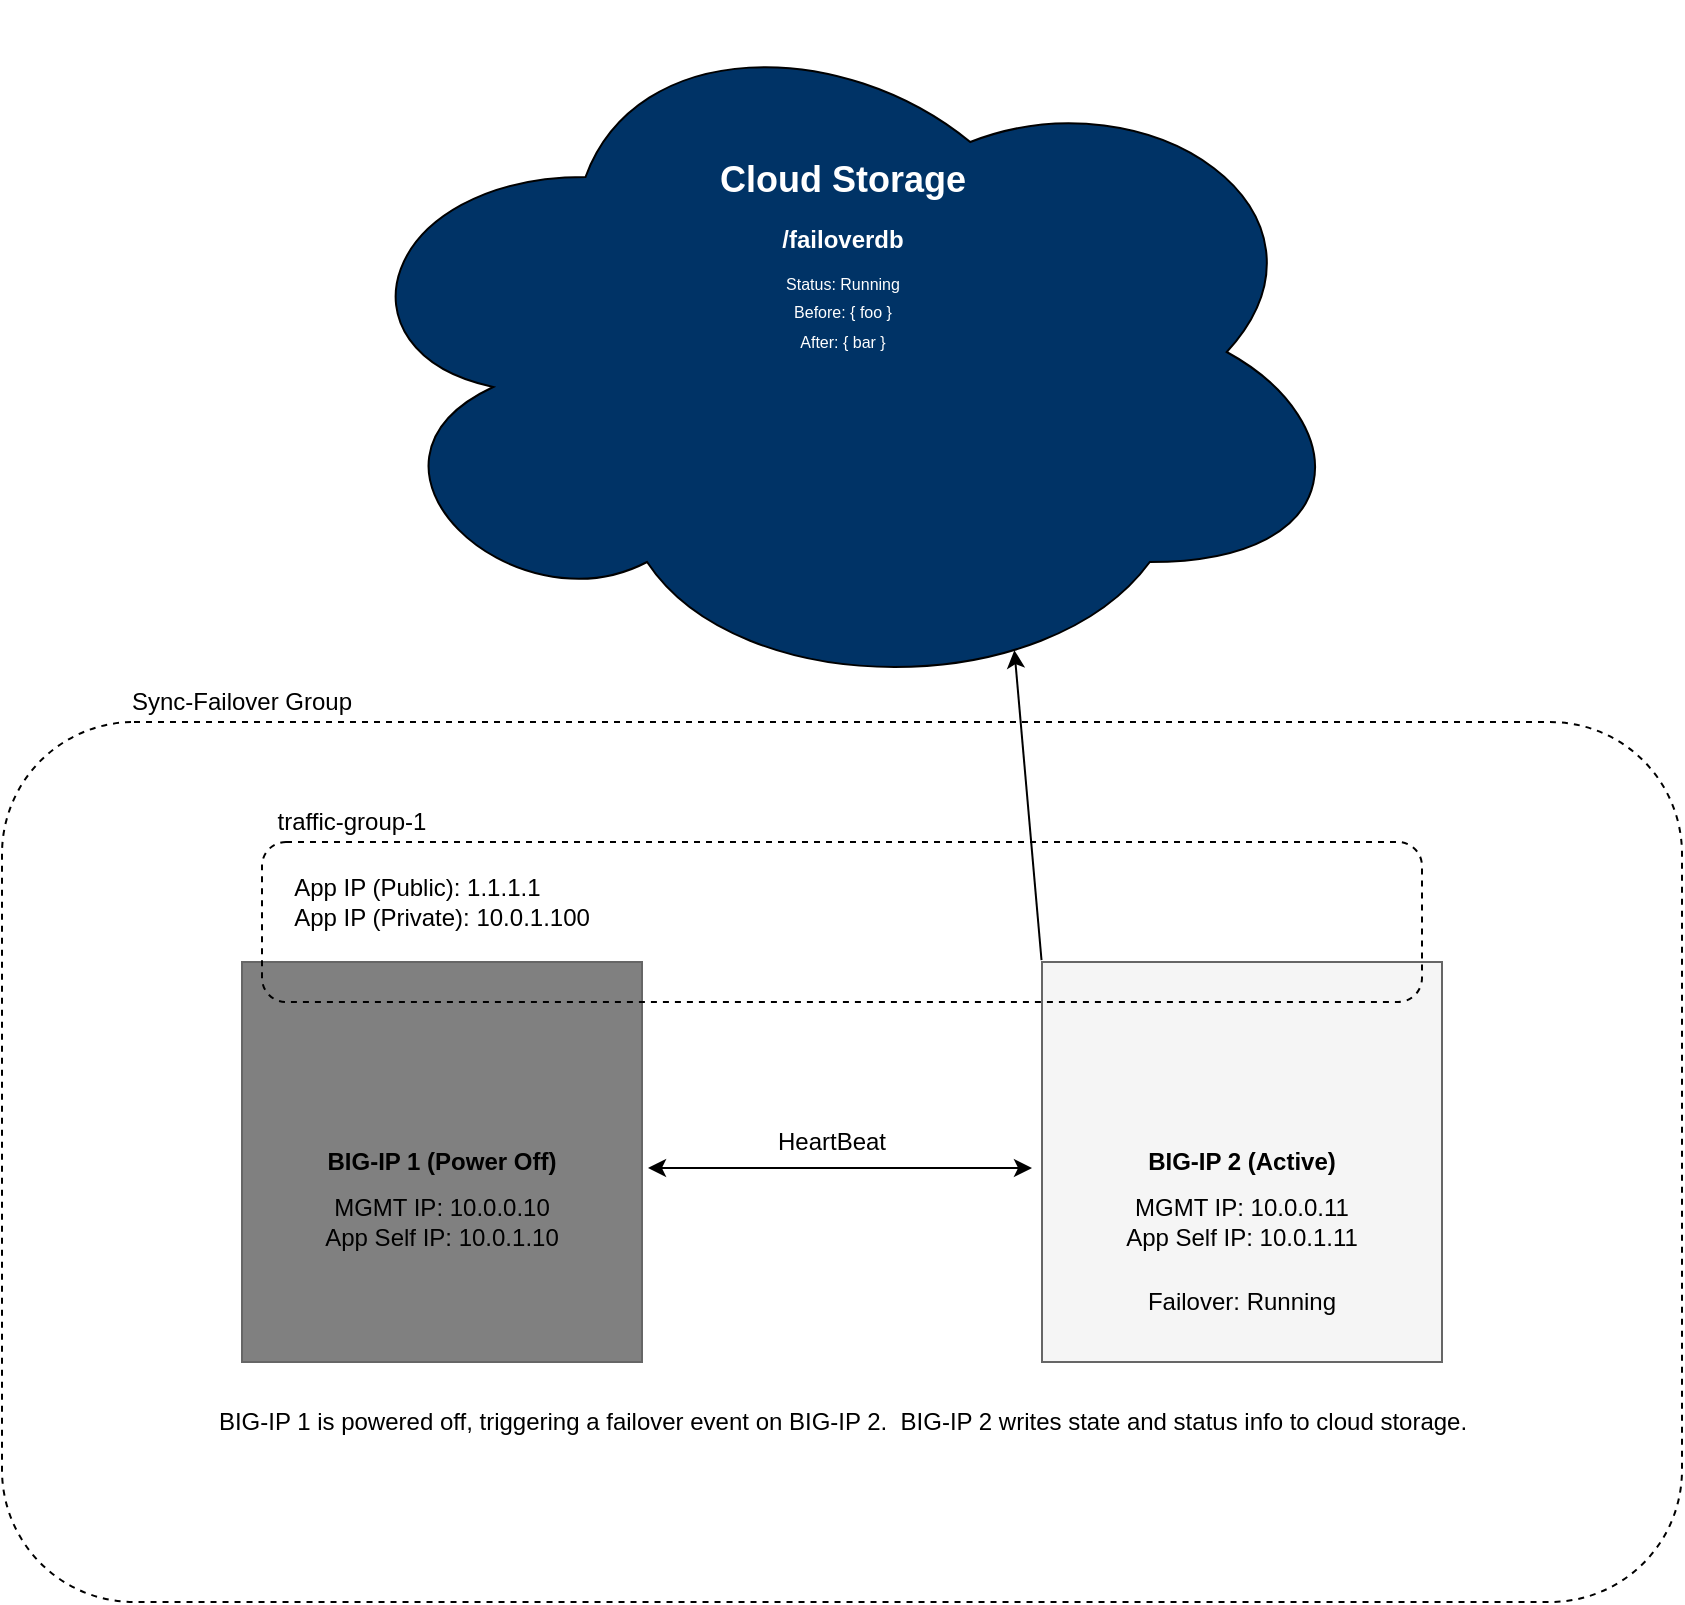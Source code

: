 <mxfile version="11.0.5" type="device"><diagram id="eI90SX1V7MTa96-vv6aa" name="Page-1"><mxGraphModel dx="1446" dy="1118" grid="1" gridSize="10" guides="1" tooltips="1" connect="1" arrows="1" fold="1" page="1" pageScale="1" pageWidth="1100" pageHeight="850" math="0" shadow="0"><root><mxCell id="0"/><mxCell id="1" parent="0"/><mxCell id="PXbsjMqz8LFnilcHeZH9-1" value="" style="rounded=1;whiteSpace=wrap;html=1;dashed=1;fillColor=none;" vertex="1" parent="1"><mxGeometry x="120" y="371" width="840" height="440" as="geometry"/></mxCell><mxCell id="PXbsjMqz8LFnilcHeZH9-2" value="" style="verticalLabelPosition=bottom;verticalAlign=top;html=1;shape=mxgraph.basic.rect;fillColor=#808080;fillColor2=none;strokeColor=#666666;strokeWidth=1;size=20;indent=5;fontColor=#333333;" vertex="1" parent="1"><mxGeometry x="240" y="491" width="200" height="200" as="geometry"/></mxCell><mxCell id="PXbsjMqz8LFnilcHeZH9-3" value="" style="verticalLabelPosition=bottom;verticalAlign=top;html=1;shape=mxgraph.basic.rect;fillColor=#f5f5f5;fillColor2=none;strokeColor=#666666;strokeWidth=1;size=20;indent=5;fontColor=#333333;" vertex="1" parent="1"><mxGeometry x="640" y="491" width="200" height="200" as="geometry"/></mxCell><mxCell id="PXbsjMqz8LFnilcHeZH9-4" value="" style="endArrow=classic;startArrow=classic;html=1;exitX=1.015;exitY=0.515;exitDx=0;exitDy=0;exitPerimeter=0;" edge="1" parent="1" source="PXbsjMqz8LFnilcHeZH9-2"><mxGeometry width="50" height="50" relative="1" as="geometry"><mxPoint x="480" y="596" as="sourcePoint"/><mxPoint x="635" y="594" as="targetPoint"/></mxGeometry></mxCell><mxCell id="PXbsjMqz8LFnilcHeZH9-5" value="&lt;b&gt;BIG-IP 1 (Power Off)&lt;/b&gt;" style="text;html=1;strokeColor=none;fillColor=none;align=center;verticalAlign=middle;whiteSpace=wrap;rounded=0;" vertex="1" parent="1"><mxGeometry x="280" y="571" width="120" height="40" as="geometry"/></mxCell><mxCell id="PXbsjMqz8LFnilcHeZH9-6" value="&lt;b&gt;BIG-IP 2 (Active)&lt;/b&gt;&lt;br&gt;" style="text;html=1;strokeColor=none;fillColor=none;align=center;verticalAlign=middle;whiteSpace=wrap;rounded=0;" vertex="1" parent="1"><mxGeometry x="680" y="571" width="120" height="40" as="geometry"/></mxCell><mxCell id="PXbsjMqz8LFnilcHeZH9-7" value="MGMT IP: 10.0.0.10&lt;br&gt;App Self IP: 10.0.1.10&lt;br&gt;" style="text;html=1;strokeColor=none;fillColor=none;align=center;verticalAlign=middle;whiteSpace=wrap;rounded=0;" vertex="1" parent="1"><mxGeometry x="280" y="601" width="120" height="40" as="geometry"/></mxCell><mxCell id="PXbsjMqz8LFnilcHeZH9-8" value="MGMT IP: 10.0.0.11&lt;br&gt;App Self IP: 10.0.1.11&lt;br&gt;" style="text;html=1;strokeColor=none;fillColor=none;align=center;verticalAlign=middle;whiteSpace=wrap;rounded=0;" vertex="1" parent="1"><mxGeometry x="680" y="601" width="120" height="40" as="geometry"/></mxCell><mxCell id="PXbsjMqz8LFnilcHeZH9-9" value="Sync-Failover Group" style="text;html=1;strokeColor=none;fillColor=none;align=center;verticalAlign=middle;whiteSpace=wrap;rounded=0;" vertex="1" parent="1"><mxGeometry x="170" y="351" width="140" height="20" as="geometry"/></mxCell><mxCell id="PXbsjMqz8LFnilcHeZH9-10" value="traffic-group-1" style="text;html=1;strokeColor=none;fillColor=none;align=center;verticalAlign=middle;whiteSpace=wrap;rounded=0;dashed=1;" vertex="1" parent="1"><mxGeometry x="250" y="411" width="90" height="20" as="geometry"/></mxCell><mxCell id="PXbsjMqz8LFnilcHeZH9-11" value="" style="rounded=1;whiteSpace=wrap;html=1;strokeColor=#000000;fillColor=none;dashed=1;" vertex="1" parent="1"><mxGeometry x="250" y="431" width="580" height="80" as="geometry"/></mxCell><mxCell id="PXbsjMqz8LFnilcHeZH9-12" value="&lt;div style=&quot;text-align: left&quot;&gt;App IP (Public): 1.1.1.1&lt;br&gt;&lt;/div&gt;&lt;div&gt;&lt;div style=&quot;text-align: left&quot;&gt;App IP (Private): 10.0.1.100&lt;/div&gt;&lt;/div&gt;" style="text;html=1;strokeColor=none;fillColor=none;align=center;verticalAlign=middle;whiteSpace=wrap;rounded=0;dashed=1;" vertex="1" parent="1"><mxGeometry x="235" y="441" width="210" height="40" as="geometry"/></mxCell><mxCell id="PXbsjMqz8LFnilcHeZH9-13" value="HeartBeat" style="text;html=1;strokeColor=none;fillColor=none;align=center;verticalAlign=middle;whiteSpace=wrap;rounded=0;dashed=1;" vertex="1" parent="1"><mxGeometry x="490" y="571" width="90" height="20" as="geometry"/></mxCell><mxCell id="PXbsjMqz8LFnilcHeZH9-14" value="" style="shape=image;html=1;verticalAlign=top;verticalLabelPosition=bottom;labelBackgroundColor=#ffffff;imageAspect=0;aspect=fixed;image=https://cdn3.iconfinder.com/data/icons/virtual-notebook/16/button_close-128.png;dashed=1;fillColor=none;" vertex="1" parent="1"><mxGeometry x="451" y="562" width="58" height="58" as="geometry"/></mxCell><mxCell id="PXbsjMqz8LFnilcHeZH9-15" value="Failover: Running" style="text;html=1;strokeColor=none;fillColor=none;align=center;verticalAlign=middle;whiteSpace=wrap;rounded=0;" vertex="1" parent="1"><mxGeometry x="680" y="641" width="120" height="40" as="geometry"/></mxCell><mxCell id="PXbsjMqz8LFnilcHeZH9-16" value="BIG-IP 1 is powered off, triggering a failover event on BIG-IP 2.&amp;nbsp; BIG-IP 2 writes state and status info to cloud storage." style="text;html=1;resizable=0;autosize=1;align=center;verticalAlign=middle;points=[];fillColor=none;strokeColor=none;rounded=0;" vertex="1" parent="1"><mxGeometry x="220" y="711" width="640" height="20" as="geometry"/></mxCell><mxCell id="PXbsjMqz8LFnilcHeZH9-17" value="" style="ellipse;shape=cloud;whiteSpace=wrap;html=1;fillColor=#003366;" vertex="1" parent="1"><mxGeometry x="283.5" y="11" width="513" height="350" as="geometry"/></mxCell><mxCell id="PXbsjMqz8LFnilcHeZH9-18" value="&lt;font color=&quot;#ffffff&quot; style=&quot;font-size: 18px&quot;&gt;&lt;b&gt;Cloud Storage&lt;/b&gt;&lt;/font&gt;" style="text;html=1;resizable=0;autosize=1;align=center;verticalAlign=middle;points=[];fillColor=none;strokeColor=none;rounded=0;" vertex="1" parent="1"><mxGeometry x="470" y="90" width="140" height="20" as="geometry"/></mxCell><mxCell id="PXbsjMqz8LFnilcHeZH9-19" value="&lt;b&gt;&lt;font color=&quot;#ffffff&quot;&gt;/failoverdb&lt;/font&gt;&lt;/b&gt;" style="text;html=1;resizable=0;autosize=1;align=center;verticalAlign=middle;points=[];fillColor=none;strokeColor=none;rounded=0;" vertex="1" parent="1"><mxGeometry x="500" y="120" width="80" height="20" as="geometry"/></mxCell><mxCell id="PXbsjMqz8LFnilcHeZH9-20" value="" style="endArrow=classic;html=1;entryX=0.668;entryY=0.926;entryDx=0;entryDy=0;entryPerimeter=0;exitX=0.672;exitY=0.738;exitDx=0;exitDy=0;exitPerimeter=0;" edge="1" parent="1" source="PXbsjMqz8LFnilcHeZH9-11" target="PXbsjMqz8LFnilcHeZH9-17"><mxGeometry width="50" height="50" relative="1" as="geometry"><mxPoint x="740" y="490" as="sourcePoint"/><mxPoint x="770" y="441" as="targetPoint"/></mxGeometry></mxCell><mxCell id="PXbsjMqz8LFnilcHeZH9-21" value="&lt;font color=&quot;#ffffff&quot; style=&quot;font-size: 8px&quot;&gt;Status: Running&lt;br&gt;Before: { foo }&lt;br&gt;After: { bar }&lt;br&gt;&lt;/font&gt;" style="text;html=1;resizable=0;autosize=1;align=center;verticalAlign=middle;points=[];fillColor=none;strokeColor=none;rounded=0;" vertex="1" parent="1"><mxGeometry x="505" y="140" width="70" height="50" as="geometry"/></mxCell></root></mxGraphModel></diagram></mxfile>